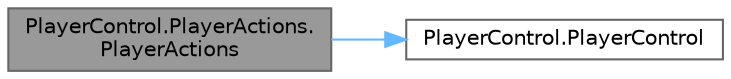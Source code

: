 digraph "PlayerControl.PlayerActions.PlayerActions"
{
 // LATEX_PDF_SIZE
  bgcolor="transparent";
  edge [fontname=Helvetica,fontsize=10,labelfontname=Helvetica,labelfontsize=10];
  node [fontname=Helvetica,fontsize=10,shape=box,height=0.2,width=0.4];
  rankdir="LR";
  Node1 [id="Node000001",label="PlayerControl.PlayerActions.\lPlayerActions",height=0.2,width=0.4,color="gray40", fillcolor="grey60", style="filled", fontcolor="black",tooltip=" "];
  Node1 -> Node2 [id="edge2_Node000001_Node000002",color="steelblue1",style="solid",tooltip=" "];
  Node2 [id="Node000002",label="PlayerControl.PlayerControl",height=0.2,width=0.4,color="grey40", fillcolor="white", style="filled",URL="$class_player_control.html#a90ca231f43cb3c3d6dc774571dc81699",tooltip=" "];
}
